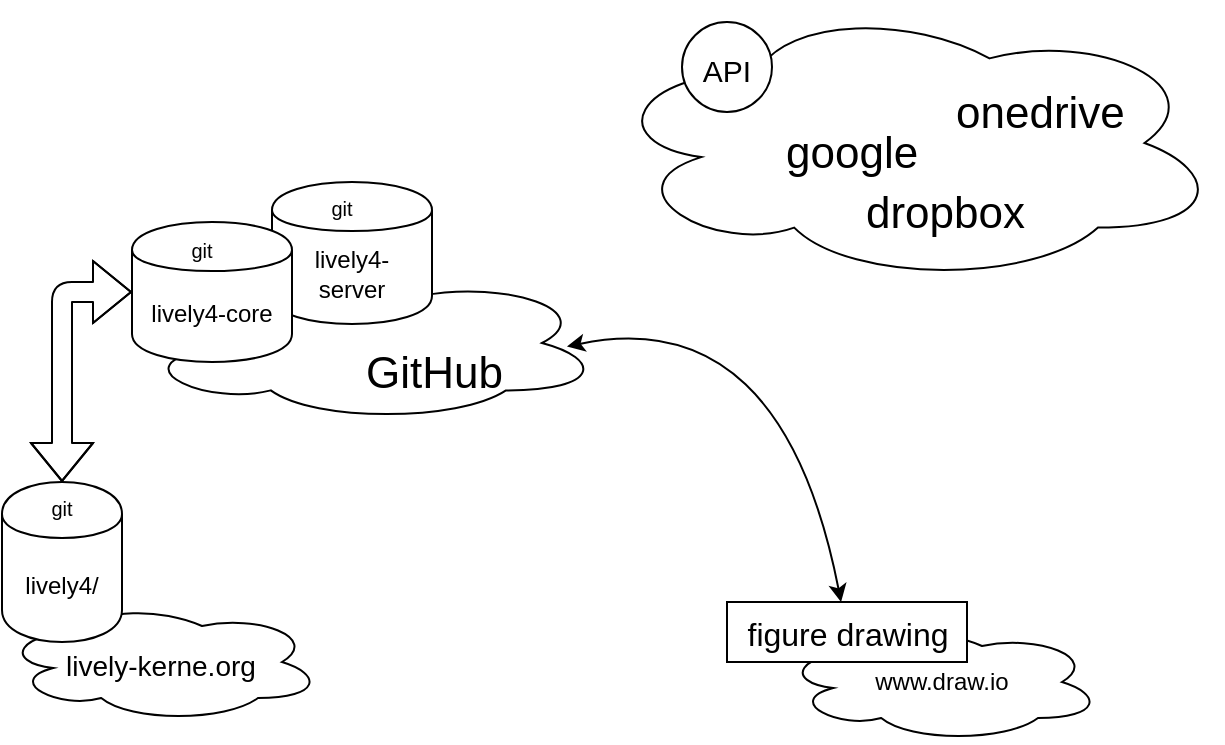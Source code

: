 <mxfile version="12.1.7" type="github" pages="1">
  <diagram name="Page-1" id="97a40813-6b03-0c74-37c1-0168de264b11">
    <mxGraphModel dx="1400" dy="2156" grid="1" gridSize="10" guides="1" tooltips="1" connect="1" arrows="1" fold="1" page="1" pageScale="1" pageWidth="700" pageHeight="500" background="#ffffff" math="0" shadow="0">
      <root>
        <mxCell id="0"/>
        <mxCell id="1" parent="0"/>
        <mxCell id="4-KvWvnKd3yDUhxHWgDS-2" value="" style="ellipse;shape=cloud;whiteSpace=wrap;html=1;" vertex="1" parent="1">
          <mxGeometry x="104" y="-829" width="240" height="79" as="geometry"/>
        </mxCell>
        <mxCell id="4-KvWvnKd3yDUhxHWgDS-3" value="&lt;span style=&quot;font-size: 22px;&quot;&gt;GitHub&lt;/span&gt;" style="text;html=1;resizable=0;points=[];autosize=1;align=left;verticalAlign=top;spacingTop=-4;fontSize=22;" vertex="1" parent="1">
          <mxGeometry x="224" y="-790" width="50" height="20" as="geometry"/>
        </mxCell>
        <mxCell id="4-KvWvnKd3yDUhxHWgDS-4" value="lively4-&lt;br&gt;server" style="shape=cylinder;whiteSpace=wrap;html=1;boundedLbl=1;backgroundOutline=1;" vertex="1" parent="1">
          <mxGeometry x="179" y="-870" width="80" height="71" as="geometry"/>
        </mxCell>
        <mxCell id="4-KvWvnKd3yDUhxHWgDS-5" value="" style="ellipse;shape=cloud;whiteSpace=wrap;html=1;" vertex="1" parent="1">
          <mxGeometry x="44" y="-660" width="160" height="60" as="geometry"/>
        </mxCell>
        <mxCell id="4-KvWvnKd3yDUhxHWgDS-6" value="&lt;font style=&quot;font-size: 14px&quot;&gt;lively-kerne.org&lt;/font&gt;" style="text;html=1;fontSize=22;" vertex="1" parent="1">
          <mxGeometry x="74" y="-650" width="90" height="40" as="geometry"/>
        </mxCell>
        <mxCell id="4-KvWvnKd3yDUhxHWgDS-7" value="lively4-core" style="shape=cylinder;whiteSpace=wrap;html=1;boundedLbl=1;backgroundOutline=1;" vertex="1" parent="1">
          <mxGeometry x="109" y="-850" width="80" height="70" as="geometry"/>
        </mxCell>
        <mxCell id="4-KvWvnKd3yDUhxHWgDS-8" value="" style="shape=flexArrow;endArrow=classic;startArrow=classic;html=1;fontSize=22;exitX=0.5;exitY=0;exitDx=0;exitDy=0;entryX=0;entryY=0.5;entryDx=0;entryDy=0;" edge="1" parent="1" source="4-KvWvnKd3yDUhxHWgDS-9" target="4-KvWvnKd3yDUhxHWgDS-7">
          <mxGeometry width="50" height="50" relative="1" as="geometry">
            <mxPoint x="150" y="-680" as="sourcePoint"/>
            <mxPoint x="148.345" y="-780" as="targetPoint"/>
            <Array as="points">
              <mxPoint x="74" y="-815"/>
            </Array>
          </mxGeometry>
        </mxCell>
        <mxCell id="4-KvWvnKd3yDUhxHWgDS-9" value="lively4/&lt;br&gt;" style="shape=cylinder;whiteSpace=wrap;html=1;boundedLbl=1;backgroundOutline=1;" vertex="1" parent="1">
          <mxGeometry x="44" y="-720" width="60" height="80" as="geometry"/>
        </mxCell>
        <mxCell id="4-KvWvnKd3yDUhxHWgDS-10" value="&lt;font style=&quot;font-size: 10px&quot;&gt;git&lt;/font&gt;" style="text;html=1;strokeColor=none;fillColor=none;align=center;verticalAlign=middle;whiteSpace=wrap;rounded=0;fontSize=22;" vertex="1" parent="1">
          <mxGeometry x="124" y="-849" width="40" height="20" as="geometry"/>
        </mxCell>
        <mxCell id="4-KvWvnKd3yDUhxHWgDS-11" value="&lt;font style=&quot;font-size: 10px&quot;&gt;git&lt;/font&gt;" style="text;html=1;strokeColor=none;fillColor=none;align=center;verticalAlign=middle;whiteSpace=wrap;rounded=0;fontSize=22;" vertex="1" parent="1">
          <mxGeometry x="54" y="-720" width="40" height="20" as="geometry"/>
        </mxCell>
        <mxCell id="4-KvWvnKd3yDUhxHWgDS-12" value="&lt;font style=&quot;font-size: 10px&quot;&gt;git&lt;/font&gt;" style="text;html=1;strokeColor=none;fillColor=none;align=center;verticalAlign=middle;whiteSpace=wrap;rounded=0;fontSize=22;" vertex="1" parent="1">
          <mxGeometry x="194" y="-870" width="40" height="20" as="geometry"/>
        </mxCell>
        <mxCell id="4-KvWvnKd3yDUhxHWgDS-13" value="&lt;span&gt;www.draw.io&lt;/span&gt;" style="ellipse;shape=cloud;whiteSpace=wrap;html=1;" vertex="1" parent="1">
          <mxGeometry x="434" y="-650" width="160" height="60" as="geometry"/>
        </mxCell>
        <mxCell id="4-KvWvnKd3yDUhxHWgDS-14" value="" style="endArrow=classic;startArrow=classic;html=1;fontSize=22;entryX=0.927;entryY=0.522;entryDx=0;entryDy=0;entryPerimeter=0;curved=1;" edge="1" parent="1" source="4-KvWvnKd3yDUhxHWgDS-20" target="4-KvWvnKd3yDUhxHWgDS-2">
          <mxGeometry width="50" height="50" relative="1" as="geometry">
            <mxPoint x="470.667" y="-680" as="sourcePoint"/>
            <mxPoint x="514" y="-815" as="targetPoint"/>
            <Array as="points">
              <mxPoint x="434" y="-810"/>
            </Array>
          </mxGeometry>
        </mxCell>
        <mxCell id="4-KvWvnKd3yDUhxHWgDS-15" value="" style="ellipse;shape=cloud;whiteSpace=wrap;html=1;" vertex="1" parent="1">
          <mxGeometry x="344" y="-960" width="310" height="141" as="geometry"/>
        </mxCell>
        <mxCell id="4-KvWvnKd3yDUhxHWgDS-16" value="&lt;span style=&quot;font-size: 22px&quot;&gt;dropbox&lt;/span&gt;" style="text;html=1;resizable=0;points=[];autosize=1;align=left;verticalAlign=top;spacingTop=-4;fontSize=22;" vertex="1" parent="1">
          <mxGeometry x="474" y="-870" width="90" height="30" as="geometry"/>
        </mxCell>
        <mxCell id="4-KvWvnKd3yDUhxHWgDS-17" value="&lt;span style=&quot;font-size: 22px&quot;&gt;google&lt;/span&gt;" style="text;html=1;resizable=0;points=[];autosize=1;align=left;verticalAlign=top;spacingTop=-4;fontSize=22;" vertex="1" parent="1">
          <mxGeometry x="434" y="-900" width="80" height="30" as="geometry"/>
        </mxCell>
        <mxCell id="4-KvWvnKd3yDUhxHWgDS-18" value="&lt;span style=&quot;font-size: 22px&quot;&gt;onedrive&lt;/span&gt;" style="text;html=1;resizable=0;points=[];autosize=1;align=left;verticalAlign=top;spacingTop=-4;fontSize=22;" vertex="1" parent="1">
          <mxGeometry x="519" y="-920" width="100" height="30" as="geometry"/>
        </mxCell>
        <mxCell id="4-KvWvnKd3yDUhxHWgDS-19" value="&lt;font style=&quot;font-size: 15px&quot;&gt;API&lt;/font&gt;" style="ellipse;whiteSpace=wrap;html=1;aspect=fixed;fontSize=22;" vertex="1" parent="1">
          <mxGeometry x="384" y="-950" width="45" height="45" as="geometry"/>
        </mxCell>
        <mxCell id="4-KvWvnKd3yDUhxHWgDS-20" value="&lt;font style=&quot;font-size: 16px&quot;&gt;&lt;span&gt;figure drawing&lt;/span&gt;&lt;/font&gt;" style="rounded=0;whiteSpace=wrap;html=1;fontSize=22;" vertex="1" parent="1">
          <mxGeometry x="406.5" y="-660" width="120" height="30" as="geometry"/>
        </mxCell>
      </root>
    </mxGraphModel>
  </diagram>
</mxfile>
